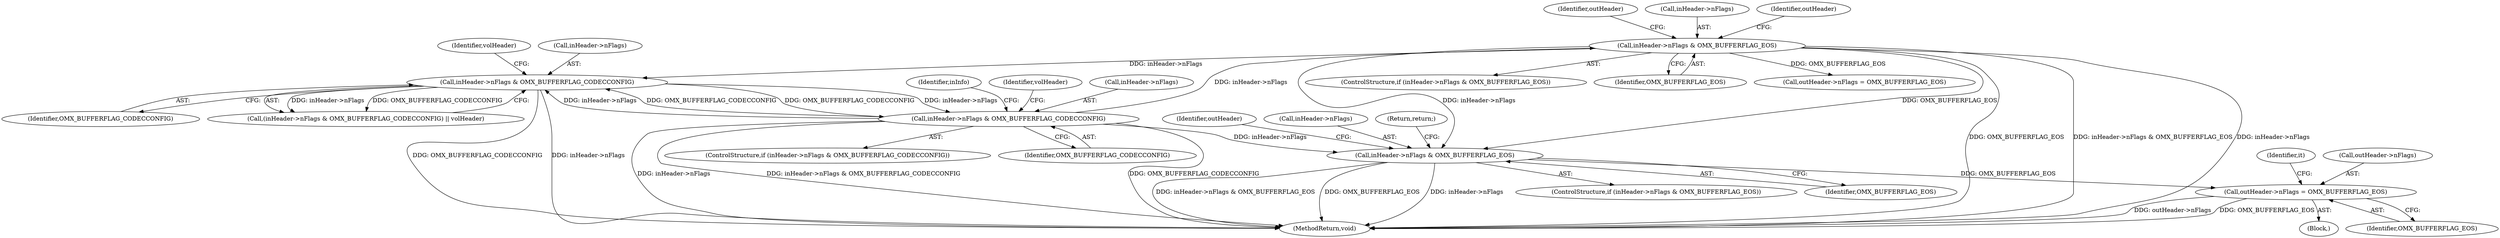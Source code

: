 digraph "0_Android_d2f47191538837e796e2b10c1ff7e1ee35f6e0ab@pointer" {
"1000187" [label="(Call,inHeader->nFlags & OMX_BUFFERFLAG_EOS)"];
"1000552" [label="(Call,inHeader->nFlags & OMX_BUFFERFLAG_EOS)"];
"1000367" [label="(Call,inHeader->nFlags & OMX_BUFFERFLAG_CODECCONFIG)"];
"1000285" [label="(Call,inHeader->nFlags & OMX_BUFFERFLAG_CODECCONFIG)"];
"1000198" [label="(Call,outHeader->nFlags = OMX_BUFFERFLAG_EOS)"];
"1000289" [label="(Identifier,OMX_BUFFERFLAG_CODECCONFIG)"];
"1000202" [label="(Identifier,OMX_BUFFERFLAG_EOS)"];
"1000375" [label="(Identifier,inInfo)"];
"1000198" [label="(Call,outHeader->nFlags = OMX_BUFFERFLAG_EOS)"];
"1000567" [label="(Identifier,outHeader)"];
"1000640" [label="(MethodReturn,void)"];
"1000552" [label="(Call,inHeader->nFlags & OMX_BUFFERFLAG_EOS)"];
"1000192" [label="(Block,)"];
"1000195" [label="(Identifier,outHeader)"];
"1000551" [label="(ControlStructure,if (inHeader->nFlags & OMX_BUFFERFLAG_EOS))"];
"1000367" [label="(Call,inHeader->nFlags & OMX_BUFFERFLAG_CODECCONFIG)"];
"1000284" [label="(Call,(inHeader->nFlags & OMX_BUFFERFLAG_CODECCONFIG) || volHeader)"];
"1000186" [label="(ControlStructure,if (inHeader->nFlags & OMX_BUFFERFLAG_EOS))"];
"1000553" [label="(Call,inHeader->nFlags)"];
"1000371" [label="(Identifier,OMX_BUFFERFLAG_CODECCONFIG)"];
"1000390" [label="(Identifier,volHeader)"];
"1000286" [label="(Call,inHeader->nFlags)"];
"1000191" [label="(Identifier,OMX_BUFFERFLAG_EOS)"];
"1000560" [label="(Identifier,outHeader)"];
"1000188" [label="(Call,inHeader->nFlags)"];
"1000187" [label="(Call,inHeader->nFlags & OMX_BUFFERFLAG_EOS)"];
"1000199" [label="(Call,outHeader->nFlags)"];
"1000368" [label="(Call,inHeader->nFlags)"];
"1000237" [label="(Return,return;)"];
"1000366" [label="(ControlStructure,if (inHeader->nFlags & OMX_BUFFERFLAG_CODECCONFIG))"];
"1000556" [label="(Identifier,OMX_BUFFERFLAG_EOS)"];
"1000205" [label="(Identifier,it)"];
"1000558" [label="(Call,outHeader->nFlags = OMX_BUFFERFLAG_EOS)"];
"1000285" [label="(Call,inHeader->nFlags & OMX_BUFFERFLAG_CODECCONFIG)"];
"1000290" [label="(Identifier,volHeader)"];
"1000187" -> "1000186"  [label="AST: "];
"1000187" -> "1000191"  [label="CFG: "];
"1000188" -> "1000187"  [label="AST: "];
"1000191" -> "1000187"  [label="AST: "];
"1000195" -> "1000187"  [label="CFG: "];
"1000237" -> "1000187"  [label="CFG: "];
"1000187" -> "1000640"  [label="DDG: inHeader->nFlags"];
"1000187" -> "1000640"  [label="DDG: inHeader->nFlags & OMX_BUFFERFLAG_EOS"];
"1000187" -> "1000640"  [label="DDG: OMX_BUFFERFLAG_EOS"];
"1000552" -> "1000187"  [label="DDG: inHeader->nFlags"];
"1000552" -> "1000187"  [label="DDG: OMX_BUFFERFLAG_EOS"];
"1000367" -> "1000187"  [label="DDG: inHeader->nFlags"];
"1000187" -> "1000198"  [label="DDG: OMX_BUFFERFLAG_EOS"];
"1000552" -> "1000551"  [label="AST: "];
"1000552" -> "1000556"  [label="CFG: "];
"1000553" -> "1000552"  [label="AST: "];
"1000556" -> "1000552"  [label="AST: "];
"1000560" -> "1000552"  [label="CFG: "];
"1000567" -> "1000552"  [label="CFG: "];
"1000552" -> "1000640"  [label="DDG: inHeader->nFlags"];
"1000552" -> "1000640"  [label="DDG: OMX_BUFFERFLAG_EOS"];
"1000552" -> "1000640"  [label="DDG: inHeader->nFlags & OMX_BUFFERFLAG_EOS"];
"1000552" -> "1000285"  [label="DDG: inHeader->nFlags"];
"1000367" -> "1000552"  [label="DDG: inHeader->nFlags"];
"1000552" -> "1000558"  [label="DDG: OMX_BUFFERFLAG_EOS"];
"1000367" -> "1000366"  [label="AST: "];
"1000367" -> "1000371"  [label="CFG: "];
"1000368" -> "1000367"  [label="AST: "];
"1000371" -> "1000367"  [label="AST: "];
"1000375" -> "1000367"  [label="CFG: "];
"1000390" -> "1000367"  [label="CFG: "];
"1000367" -> "1000640"  [label="DDG: inHeader->nFlags"];
"1000367" -> "1000640"  [label="DDG: inHeader->nFlags & OMX_BUFFERFLAG_CODECCONFIG"];
"1000367" -> "1000640"  [label="DDG: OMX_BUFFERFLAG_CODECCONFIG"];
"1000367" -> "1000285"  [label="DDG: inHeader->nFlags"];
"1000367" -> "1000285"  [label="DDG: OMX_BUFFERFLAG_CODECCONFIG"];
"1000285" -> "1000367"  [label="DDG: inHeader->nFlags"];
"1000285" -> "1000367"  [label="DDG: OMX_BUFFERFLAG_CODECCONFIG"];
"1000285" -> "1000284"  [label="AST: "];
"1000285" -> "1000289"  [label="CFG: "];
"1000286" -> "1000285"  [label="AST: "];
"1000289" -> "1000285"  [label="AST: "];
"1000290" -> "1000285"  [label="CFG: "];
"1000284" -> "1000285"  [label="CFG: "];
"1000285" -> "1000640"  [label="DDG: inHeader->nFlags"];
"1000285" -> "1000640"  [label="DDG: OMX_BUFFERFLAG_CODECCONFIG"];
"1000285" -> "1000284"  [label="DDG: inHeader->nFlags"];
"1000285" -> "1000284"  [label="DDG: OMX_BUFFERFLAG_CODECCONFIG"];
"1000198" -> "1000192"  [label="AST: "];
"1000198" -> "1000202"  [label="CFG: "];
"1000199" -> "1000198"  [label="AST: "];
"1000202" -> "1000198"  [label="AST: "];
"1000205" -> "1000198"  [label="CFG: "];
"1000198" -> "1000640"  [label="DDG: outHeader->nFlags"];
"1000198" -> "1000640"  [label="DDG: OMX_BUFFERFLAG_EOS"];
}
